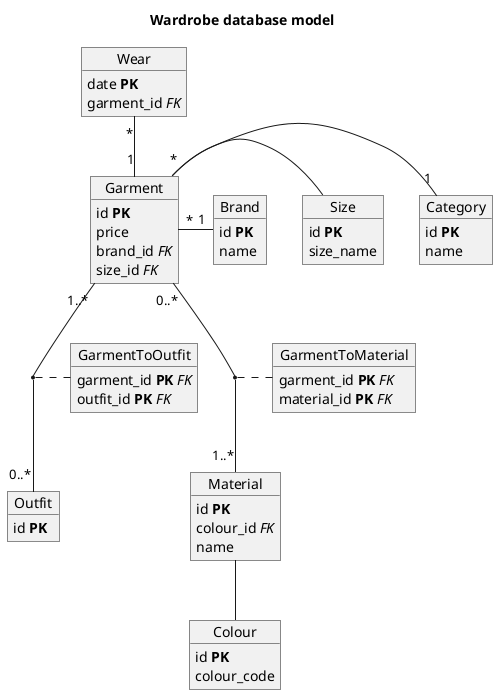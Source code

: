 @startuml Database

title Wardrobe database model

object Garment{
    id **PK**
    price
    brand_id //FK//
    size_id //FK//
}

object GarmentToMaterial{
    garment_id **PK** //FK//
    material_id **PK** //FK//
}

object Outfit{
    id **PK**
}

object Category{
    id **PK**
    name
}

object GarmentToOutfit{
    garment_id **PK** //FK//
    outfit_id **PK** //FK//
}

object Size{
    id **PK**
    size_name
}

object Brand{
    id **PK**
    name
}

object Material{
    id **PK**
    colour_id //FK//
    name
}

object Wear{
    date **PK**
    garment_id //FK//
}

object Colour{
    id **PK**
    colour_code
}


Garment "1..*" -- "0..*" Outfit
(Garment, Outfit) .. GarmentToOutfit
Garment "0..*" -- "1..*" Material
(Garment, Material) .. GarmentToMaterial
Garment "*" -right- "1" Category
Garment -right- Size
Garment "*" -right- "1" Brand
Wear "*" -- "1" Garment
Material -- Colour

@enduml
